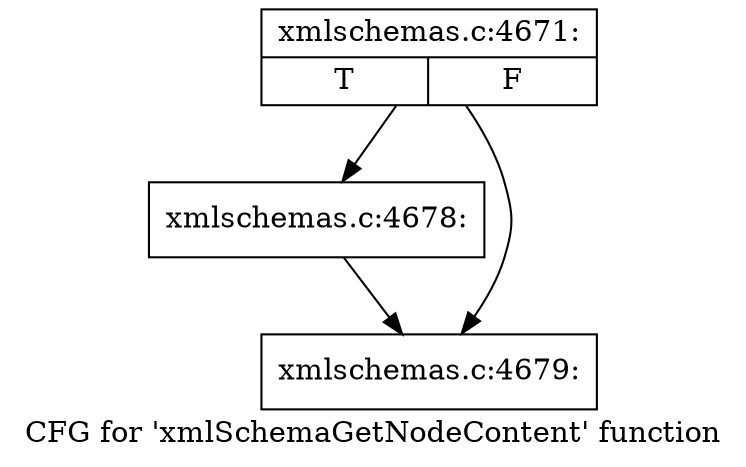 digraph "CFG for 'xmlSchemaGetNodeContent' function" {
	label="CFG for 'xmlSchemaGetNodeContent' function";

	Node0x4c96260 [shape=record,label="{xmlschemas.c:4671:|{<s0>T|<s1>F}}"];
	Node0x4c96260 -> Node0x4b49c80;
	Node0x4c96260 -> Node0x4b49cd0;
	Node0x4b49c80 [shape=record,label="{xmlschemas.c:4678:}"];
	Node0x4b49c80 -> Node0x4b49cd0;
	Node0x4b49cd0 [shape=record,label="{xmlschemas.c:4679:}"];
}
